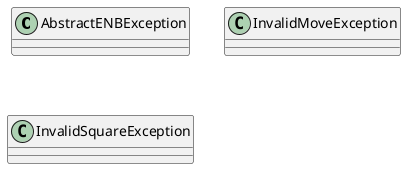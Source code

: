 @startuml

class AbstractENBException
class InvalidMoveException
class InvalidSquareException


@enduml